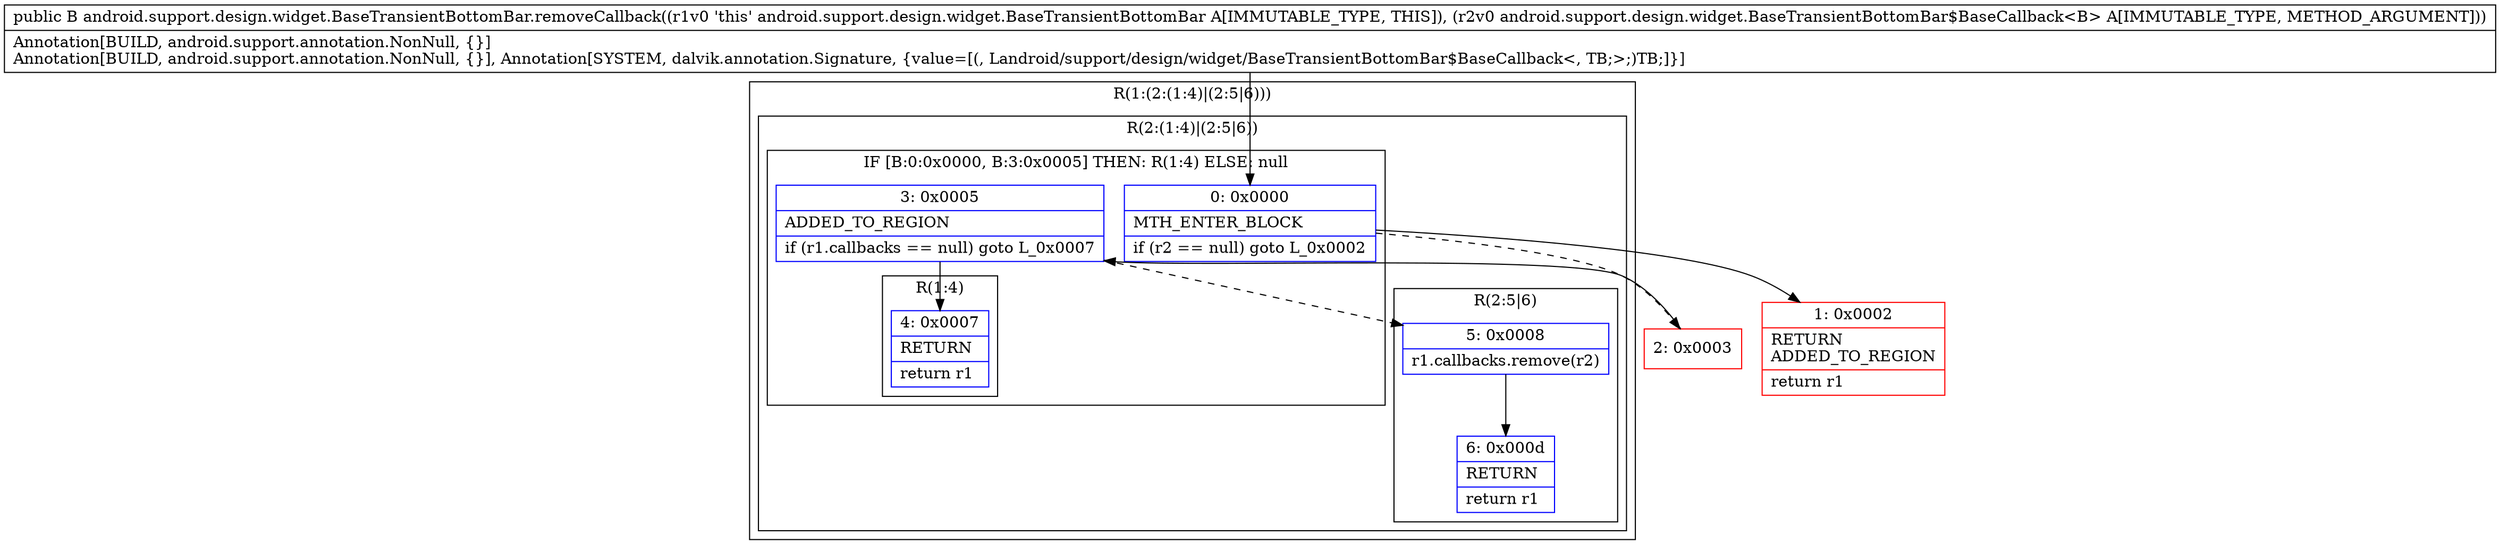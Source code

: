 digraph "CFG forandroid.support.design.widget.BaseTransientBottomBar.removeCallback(Landroid\/support\/design\/widget\/BaseTransientBottomBar$BaseCallback;)Landroid\/support\/design\/widget\/BaseTransientBottomBar;" {
subgraph cluster_Region_1414001201 {
label = "R(1:(2:(1:4)|(2:5|6)))";
node [shape=record,color=blue];
subgraph cluster_Region_816346590 {
label = "R(2:(1:4)|(2:5|6))";
node [shape=record,color=blue];
subgraph cluster_IfRegion_602491141 {
label = "IF [B:0:0x0000, B:3:0x0005] THEN: R(1:4) ELSE: null";
node [shape=record,color=blue];
Node_0 [shape=record,label="{0\:\ 0x0000|MTH_ENTER_BLOCK\l|if (r2 == null) goto L_0x0002\l}"];
Node_3 [shape=record,label="{3\:\ 0x0005|ADDED_TO_REGION\l|if (r1.callbacks == null) goto L_0x0007\l}"];
subgraph cluster_Region_1595427183 {
label = "R(1:4)";
node [shape=record,color=blue];
Node_4 [shape=record,label="{4\:\ 0x0007|RETURN\l|return r1\l}"];
}
}
subgraph cluster_Region_883293895 {
label = "R(2:5|6)";
node [shape=record,color=blue];
Node_5 [shape=record,label="{5\:\ 0x0008|r1.callbacks.remove(r2)\l}"];
Node_6 [shape=record,label="{6\:\ 0x000d|RETURN\l|return r1\l}"];
}
}
}
Node_1 [shape=record,color=red,label="{1\:\ 0x0002|RETURN\lADDED_TO_REGION\l|return r1\l}"];
Node_2 [shape=record,color=red,label="{2\:\ 0x0003}"];
MethodNode[shape=record,label="{public B android.support.design.widget.BaseTransientBottomBar.removeCallback((r1v0 'this' android.support.design.widget.BaseTransientBottomBar A[IMMUTABLE_TYPE, THIS]), (r2v0 android.support.design.widget.BaseTransientBottomBar$BaseCallback\<B\> A[IMMUTABLE_TYPE, METHOD_ARGUMENT]))  | Annotation[BUILD, android.support.annotation.NonNull, \{\}]\lAnnotation[BUILD, android.support.annotation.NonNull, \{\}], Annotation[SYSTEM, dalvik.annotation.Signature, \{value=[(, Landroid\/support\/design\/widget\/BaseTransientBottomBar$BaseCallback\<, TB;\>;)TB;]\}]\l}"];
MethodNode -> Node_0;
Node_0 -> Node_1;
Node_0 -> Node_2[style=dashed];
Node_3 -> Node_4;
Node_3 -> Node_5[style=dashed];
Node_5 -> Node_6;
Node_2 -> Node_3;
}

